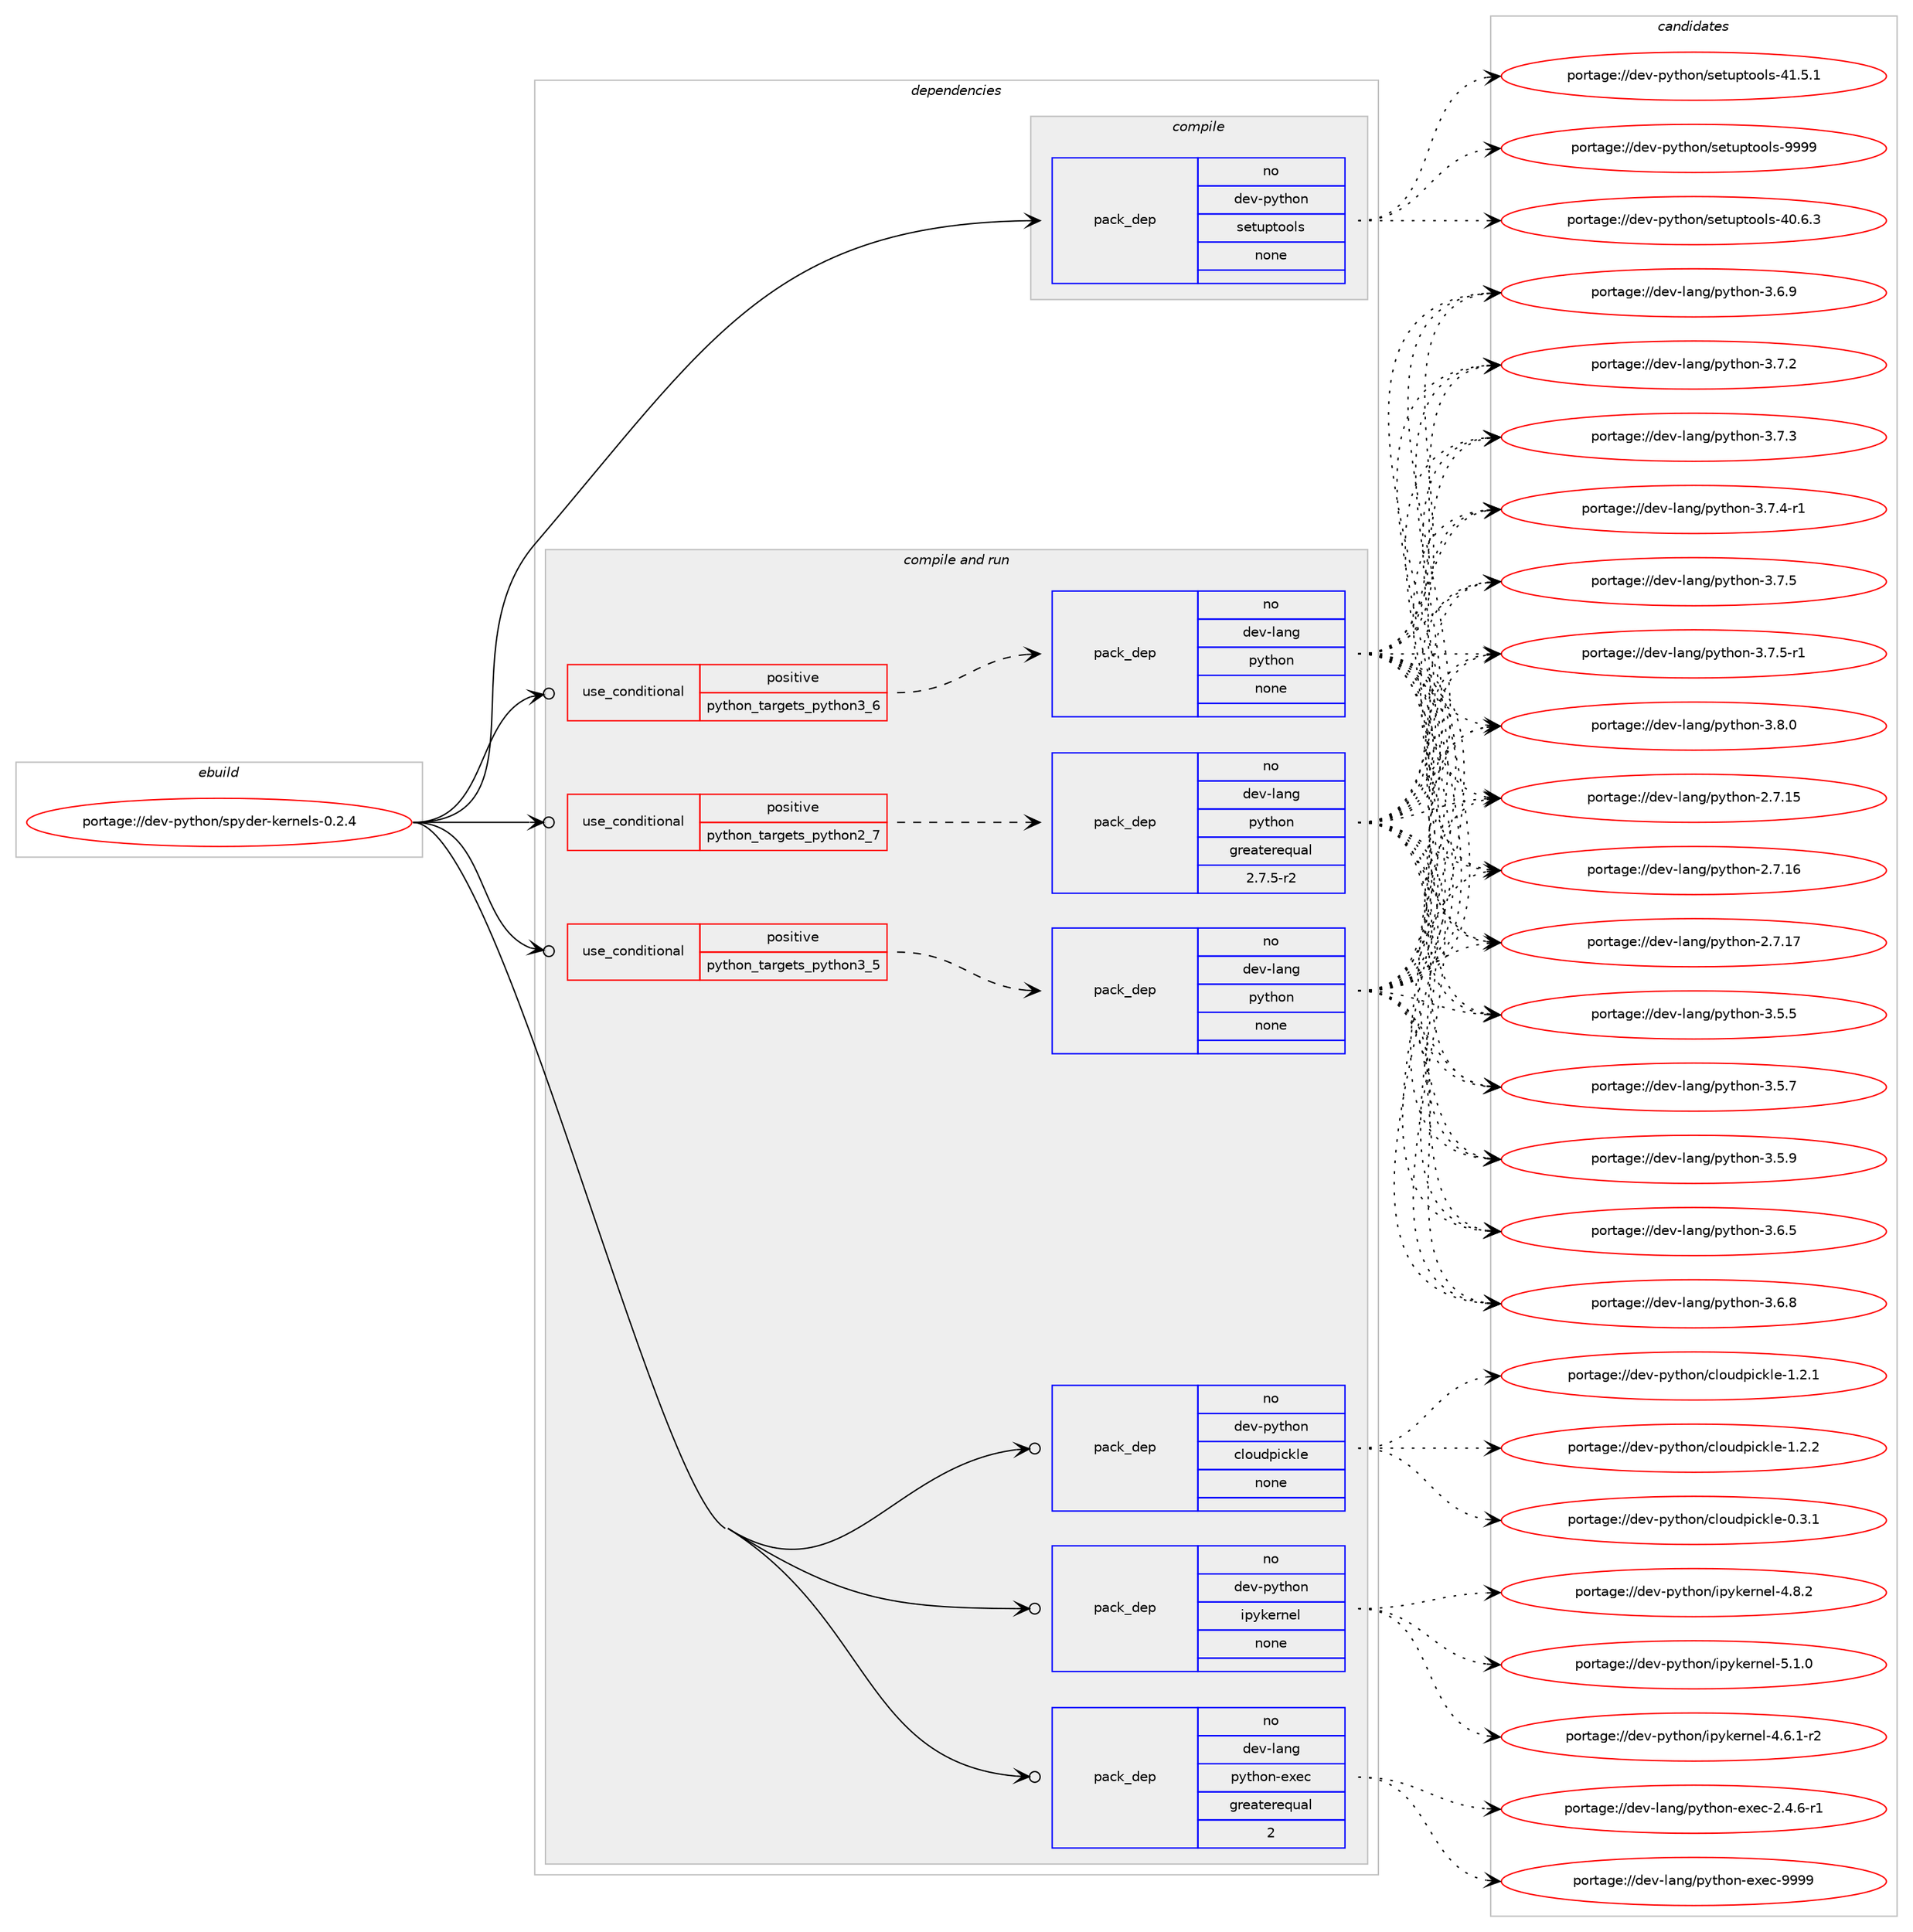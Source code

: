 digraph prolog {

# *************
# Graph options
# *************

newrank=true;
concentrate=true;
compound=true;
graph [rankdir=LR,fontname=Helvetica,fontsize=10,ranksep=1.5];#, ranksep=2.5, nodesep=0.2];
edge  [arrowhead=vee];
node  [fontname=Helvetica,fontsize=10];

# **********
# The ebuild
# **********

subgraph cluster_leftcol {
color=gray;
rank=same;
label=<<i>ebuild</i>>;
id [label="portage://dev-python/spyder-kernels-0.2.4", color=red, width=4, href="../dev-python/spyder-kernels-0.2.4.svg"];
}

# ****************
# The dependencies
# ****************

subgraph cluster_midcol {
color=gray;
label=<<i>dependencies</i>>;
subgraph cluster_compile {
fillcolor="#eeeeee";
style=filled;
label=<<i>compile</i>>;
subgraph pack131281 {
dependency173831 [label=<<TABLE BORDER="0" CELLBORDER="1" CELLSPACING="0" CELLPADDING="4" WIDTH="220"><TR><TD ROWSPAN="6" CELLPADDING="30">pack_dep</TD></TR><TR><TD WIDTH="110">no</TD></TR><TR><TD>dev-python</TD></TR><TR><TD>setuptools</TD></TR><TR><TD>none</TD></TR><TR><TD></TD></TR></TABLE>>, shape=none, color=blue];
}
id:e -> dependency173831:w [weight=20,style="solid",arrowhead="vee"];
}
subgraph cluster_compileandrun {
fillcolor="#eeeeee";
style=filled;
label=<<i>compile and run</i>>;
subgraph cond39147 {
dependency173832 [label=<<TABLE BORDER="0" CELLBORDER="1" CELLSPACING="0" CELLPADDING="4"><TR><TD ROWSPAN="3" CELLPADDING="10">use_conditional</TD></TR><TR><TD>positive</TD></TR><TR><TD>python_targets_python2_7</TD></TR></TABLE>>, shape=none, color=red];
subgraph pack131282 {
dependency173833 [label=<<TABLE BORDER="0" CELLBORDER="1" CELLSPACING="0" CELLPADDING="4" WIDTH="220"><TR><TD ROWSPAN="6" CELLPADDING="30">pack_dep</TD></TR><TR><TD WIDTH="110">no</TD></TR><TR><TD>dev-lang</TD></TR><TR><TD>python</TD></TR><TR><TD>greaterequal</TD></TR><TR><TD>2.7.5-r2</TD></TR></TABLE>>, shape=none, color=blue];
}
dependency173832:e -> dependency173833:w [weight=20,style="dashed",arrowhead="vee"];
}
id:e -> dependency173832:w [weight=20,style="solid",arrowhead="odotvee"];
subgraph cond39148 {
dependency173834 [label=<<TABLE BORDER="0" CELLBORDER="1" CELLSPACING="0" CELLPADDING="4"><TR><TD ROWSPAN="3" CELLPADDING="10">use_conditional</TD></TR><TR><TD>positive</TD></TR><TR><TD>python_targets_python3_5</TD></TR></TABLE>>, shape=none, color=red];
subgraph pack131283 {
dependency173835 [label=<<TABLE BORDER="0" CELLBORDER="1" CELLSPACING="0" CELLPADDING="4" WIDTH="220"><TR><TD ROWSPAN="6" CELLPADDING="30">pack_dep</TD></TR><TR><TD WIDTH="110">no</TD></TR><TR><TD>dev-lang</TD></TR><TR><TD>python</TD></TR><TR><TD>none</TD></TR><TR><TD></TD></TR></TABLE>>, shape=none, color=blue];
}
dependency173834:e -> dependency173835:w [weight=20,style="dashed",arrowhead="vee"];
}
id:e -> dependency173834:w [weight=20,style="solid",arrowhead="odotvee"];
subgraph cond39149 {
dependency173836 [label=<<TABLE BORDER="0" CELLBORDER="1" CELLSPACING="0" CELLPADDING="4"><TR><TD ROWSPAN="3" CELLPADDING="10">use_conditional</TD></TR><TR><TD>positive</TD></TR><TR><TD>python_targets_python3_6</TD></TR></TABLE>>, shape=none, color=red];
subgraph pack131284 {
dependency173837 [label=<<TABLE BORDER="0" CELLBORDER="1" CELLSPACING="0" CELLPADDING="4" WIDTH="220"><TR><TD ROWSPAN="6" CELLPADDING="30">pack_dep</TD></TR><TR><TD WIDTH="110">no</TD></TR><TR><TD>dev-lang</TD></TR><TR><TD>python</TD></TR><TR><TD>none</TD></TR><TR><TD></TD></TR></TABLE>>, shape=none, color=blue];
}
dependency173836:e -> dependency173837:w [weight=20,style="dashed",arrowhead="vee"];
}
id:e -> dependency173836:w [weight=20,style="solid",arrowhead="odotvee"];
subgraph pack131285 {
dependency173838 [label=<<TABLE BORDER="0" CELLBORDER="1" CELLSPACING="0" CELLPADDING="4" WIDTH="220"><TR><TD ROWSPAN="6" CELLPADDING="30">pack_dep</TD></TR><TR><TD WIDTH="110">no</TD></TR><TR><TD>dev-lang</TD></TR><TR><TD>python-exec</TD></TR><TR><TD>greaterequal</TD></TR><TR><TD>2</TD></TR></TABLE>>, shape=none, color=blue];
}
id:e -> dependency173838:w [weight=20,style="solid",arrowhead="odotvee"];
subgraph pack131286 {
dependency173839 [label=<<TABLE BORDER="0" CELLBORDER="1" CELLSPACING="0" CELLPADDING="4" WIDTH="220"><TR><TD ROWSPAN="6" CELLPADDING="30">pack_dep</TD></TR><TR><TD WIDTH="110">no</TD></TR><TR><TD>dev-python</TD></TR><TR><TD>cloudpickle</TD></TR><TR><TD>none</TD></TR><TR><TD></TD></TR></TABLE>>, shape=none, color=blue];
}
id:e -> dependency173839:w [weight=20,style="solid",arrowhead="odotvee"];
subgraph pack131287 {
dependency173840 [label=<<TABLE BORDER="0" CELLBORDER="1" CELLSPACING="0" CELLPADDING="4" WIDTH="220"><TR><TD ROWSPAN="6" CELLPADDING="30">pack_dep</TD></TR><TR><TD WIDTH="110">no</TD></TR><TR><TD>dev-python</TD></TR><TR><TD>ipykernel</TD></TR><TR><TD>none</TD></TR><TR><TD></TD></TR></TABLE>>, shape=none, color=blue];
}
id:e -> dependency173840:w [weight=20,style="solid",arrowhead="odotvee"];
}
subgraph cluster_run {
fillcolor="#eeeeee";
style=filled;
label=<<i>run</i>>;
}
}

# **************
# The candidates
# **************

subgraph cluster_choices {
rank=same;
color=gray;
label=<<i>candidates</i>>;

subgraph choice131281 {
color=black;
nodesep=1;
choiceportage100101118451121211161041111104711510111611711211611111110811545524846544651 [label="portage://dev-python/setuptools-40.6.3", color=red, width=4,href="../dev-python/setuptools-40.6.3.svg"];
choiceportage100101118451121211161041111104711510111611711211611111110811545524946534649 [label="portage://dev-python/setuptools-41.5.1", color=red, width=4,href="../dev-python/setuptools-41.5.1.svg"];
choiceportage10010111845112121116104111110471151011161171121161111111081154557575757 [label="portage://dev-python/setuptools-9999", color=red, width=4,href="../dev-python/setuptools-9999.svg"];
dependency173831:e -> choiceportage100101118451121211161041111104711510111611711211611111110811545524846544651:w [style=dotted,weight="100"];
dependency173831:e -> choiceportage100101118451121211161041111104711510111611711211611111110811545524946534649:w [style=dotted,weight="100"];
dependency173831:e -> choiceportage10010111845112121116104111110471151011161171121161111111081154557575757:w [style=dotted,weight="100"];
}
subgraph choice131282 {
color=black;
nodesep=1;
choiceportage10010111845108971101034711212111610411111045504655464953 [label="portage://dev-lang/python-2.7.15", color=red, width=4,href="../dev-lang/python-2.7.15.svg"];
choiceportage10010111845108971101034711212111610411111045504655464954 [label="portage://dev-lang/python-2.7.16", color=red, width=4,href="../dev-lang/python-2.7.16.svg"];
choiceportage10010111845108971101034711212111610411111045504655464955 [label="portage://dev-lang/python-2.7.17", color=red, width=4,href="../dev-lang/python-2.7.17.svg"];
choiceportage100101118451089711010347112121116104111110455146534653 [label="portage://dev-lang/python-3.5.5", color=red, width=4,href="../dev-lang/python-3.5.5.svg"];
choiceportage100101118451089711010347112121116104111110455146534655 [label="portage://dev-lang/python-3.5.7", color=red, width=4,href="../dev-lang/python-3.5.7.svg"];
choiceportage100101118451089711010347112121116104111110455146534657 [label="portage://dev-lang/python-3.5.9", color=red, width=4,href="../dev-lang/python-3.5.9.svg"];
choiceportage100101118451089711010347112121116104111110455146544653 [label="portage://dev-lang/python-3.6.5", color=red, width=4,href="../dev-lang/python-3.6.5.svg"];
choiceportage100101118451089711010347112121116104111110455146544656 [label="portage://dev-lang/python-3.6.8", color=red, width=4,href="../dev-lang/python-3.6.8.svg"];
choiceportage100101118451089711010347112121116104111110455146544657 [label="portage://dev-lang/python-3.6.9", color=red, width=4,href="../dev-lang/python-3.6.9.svg"];
choiceportage100101118451089711010347112121116104111110455146554650 [label="portage://dev-lang/python-3.7.2", color=red, width=4,href="../dev-lang/python-3.7.2.svg"];
choiceportage100101118451089711010347112121116104111110455146554651 [label="portage://dev-lang/python-3.7.3", color=red, width=4,href="../dev-lang/python-3.7.3.svg"];
choiceportage1001011184510897110103471121211161041111104551465546524511449 [label="portage://dev-lang/python-3.7.4-r1", color=red, width=4,href="../dev-lang/python-3.7.4-r1.svg"];
choiceportage100101118451089711010347112121116104111110455146554653 [label="portage://dev-lang/python-3.7.5", color=red, width=4,href="../dev-lang/python-3.7.5.svg"];
choiceportage1001011184510897110103471121211161041111104551465546534511449 [label="portage://dev-lang/python-3.7.5-r1", color=red, width=4,href="../dev-lang/python-3.7.5-r1.svg"];
choiceportage100101118451089711010347112121116104111110455146564648 [label="portage://dev-lang/python-3.8.0", color=red, width=4,href="../dev-lang/python-3.8.0.svg"];
dependency173833:e -> choiceportage10010111845108971101034711212111610411111045504655464953:w [style=dotted,weight="100"];
dependency173833:e -> choiceportage10010111845108971101034711212111610411111045504655464954:w [style=dotted,weight="100"];
dependency173833:e -> choiceportage10010111845108971101034711212111610411111045504655464955:w [style=dotted,weight="100"];
dependency173833:e -> choiceportage100101118451089711010347112121116104111110455146534653:w [style=dotted,weight="100"];
dependency173833:e -> choiceportage100101118451089711010347112121116104111110455146534655:w [style=dotted,weight="100"];
dependency173833:e -> choiceportage100101118451089711010347112121116104111110455146534657:w [style=dotted,weight="100"];
dependency173833:e -> choiceportage100101118451089711010347112121116104111110455146544653:w [style=dotted,weight="100"];
dependency173833:e -> choiceportage100101118451089711010347112121116104111110455146544656:w [style=dotted,weight="100"];
dependency173833:e -> choiceportage100101118451089711010347112121116104111110455146544657:w [style=dotted,weight="100"];
dependency173833:e -> choiceportage100101118451089711010347112121116104111110455146554650:w [style=dotted,weight="100"];
dependency173833:e -> choiceportage100101118451089711010347112121116104111110455146554651:w [style=dotted,weight="100"];
dependency173833:e -> choiceportage1001011184510897110103471121211161041111104551465546524511449:w [style=dotted,weight="100"];
dependency173833:e -> choiceportage100101118451089711010347112121116104111110455146554653:w [style=dotted,weight="100"];
dependency173833:e -> choiceportage1001011184510897110103471121211161041111104551465546534511449:w [style=dotted,weight="100"];
dependency173833:e -> choiceportage100101118451089711010347112121116104111110455146564648:w [style=dotted,weight="100"];
}
subgraph choice131283 {
color=black;
nodesep=1;
choiceportage10010111845108971101034711212111610411111045504655464953 [label="portage://dev-lang/python-2.7.15", color=red, width=4,href="../dev-lang/python-2.7.15.svg"];
choiceportage10010111845108971101034711212111610411111045504655464954 [label="portage://dev-lang/python-2.7.16", color=red, width=4,href="../dev-lang/python-2.7.16.svg"];
choiceportage10010111845108971101034711212111610411111045504655464955 [label="portage://dev-lang/python-2.7.17", color=red, width=4,href="../dev-lang/python-2.7.17.svg"];
choiceportage100101118451089711010347112121116104111110455146534653 [label="portage://dev-lang/python-3.5.5", color=red, width=4,href="../dev-lang/python-3.5.5.svg"];
choiceportage100101118451089711010347112121116104111110455146534655 [label="portage://dev-lang/python-3.5.7", color=red, width=4,href="../dev-lang/python-3.5.7.svg"];
choiceportage100101118451089711010347112121116104111110455146534657 [label="portage://dev-lang/python-3.5.9", color=red, width=4,href="../dev-lang/python-3.5.9.svg"];
choiceportage100101118451089711010347112121116104111110455146544653 [label="portage://dev-lang/python-3.6.5", color=red, width=4,href="../dev-lang/python-3.6.5.svg"];
choiceportage100101118451089711010347112121116104111110455146544656 [label="portage://dev-lang/python-3.6.8", color=red, width=4,href="../dev-lang/python-3.6.8.svg"];
choiceportage100101118451089711010347112121116104111110455146544657 [label="portage://dev-lang/python-3.6.9", color=red, width=4,href="../dev-lang/python-3.6.9.svg"];
choiceportage100101118451089711010347112121116104111110455146554650 [label="portage://dev-lang/python-3.7.2", color=red, width=4,href="../dev-lang/python-3.7.2.svg"];
choiceportage100101118451089711010347112121116104111110455146554651 [label="portage://dev-lang/python-3.7.3", color=red, width=4,href="../dev-lang/python-3.7.3.svg"];
choiceportage1001011184510897110103471121211161041111104551465546524511449 [label="portage://dev-lang/python-3.7.4-r1", color=red, width=4,href="../dev-lang/python-3.7.4-r1.svg"];
choiceportage100101118451089711010347112121116104111110455146554653 [label="portage://dev-lang/python-3.7.5", color=red, width=4,href="../dev-lang/python-3.7.5.svg"];
choiceportage1001011184510897110103471121211161041111104551465546534511449 [label="portage://dev-lang/python-3.7.5-r1", color=red, width=4,href="../dev-lang/python-3.7.5-r1.svg"];
choiceportage100101118451089711010347112121116104111110455146564648 [label="portage://dev-lang/python-3.8.0", color=red, width=4,href="../dev-lang/python-3.8.0.svg"];
dependency173835:e -> choiceportage10010111845108971101034711212111610411111045504655464953:w [style=dotted,weight="100"];
dependency173835:e -> choiceportage10010111845108971101034711212111610411111045504655464954:w [style=dotted,weight="100"];
dependency173835:e -> choiceportage10010111845108971101034711212111610411111045504655464955:w [style=dotted,weight="100"];
dependency173835:e -> choiceportage100101118451089711010347112121116104111110455146534653:w [style=dotted,weight="100"];
dependency173835:e -> choiceportage100101118451089711010347112121116104111110455146534655:w [style=dotted,weight="100"];
dependency173835:e -> choiceportage100101118451089711010347112121116104111110455146534657:w [style=dotted,weight="100"];
dependency173835:e -> choiceportage100101118451089711010347112121116104111110455146544653:w [style=dotted,weight="100"];
dependency173835:e -> choiceportage100101118451089711010347112121116104111110455146544656:w [style=dotted,weight="100"];
dependency173835:e -> choiceportage100101118451089711010347112121116104111110455146544657:w [style=dotted,weight="100"];
dependency173835:e -> choiceportage100101118451089711010347112121116104111110455146554650:w [style=dotted,weight="100"];
dependency173835:e -> choiceportage100101118451089711010347112121116104111110455146554651:w [style=dotted,weight="100"];
dependency173835:e -> choiceportage1001011184510897110103471121211161041111104551465546524511449:w [style=dotted,weight="100"];
dependency173835:e -> choiceportage100101118451089711010347112121116104111110455146554653:w [style=dotted,weight="100"];
dependency173835:e -> choiceportage1001011184510897110103471121211161041111104551465546534511449:w [style=dotted,weight="100"];
dependency173835:e -> choiceportage100101118451089711010347112121116104111110455146564648:w [style=dotted,weight="100"];
}
subgraph choice131284 {
color=black;
nodesep=1;
choiceportage10010111845108971101034711212111610411111045504655464953 [label="portage://dev-lang/python-2.7.15", color=red, width=4,href="../dev-lang/python-2.7.15.svg"];
choiceportage10010111845108971101034711212111610411111045504655464954 [label="portage://dev-lang/python-2.7.16", color=red, width=4,href="../dev-lang/python-2.7.16.svg"];
choiceportage10010111845108971101034711212111610411111045504655464955 [label="portage://dev-lang/python-2.7.17", color=red, width=4,href="../dev-lang/python-2.7.17.svg"];
choiceportage100101118451089711010347112121116104111110455146534653 [label="portage://dev-lang/python-3.5.5", color=red, width=4,href="../dev-lang/python-3.5.5.svg"];
choiceportage100101118451089711010347112121116104111110455146534655 [label="portage://dev-lang/python-3.5.7", color=red, width=4,href="../dev-lang/python-3.5.7.svg"];
choiceportage100101118451089711010347112121116104111110455146534657 [label="portage://dev-lang/python-3.5.9", color=red, width=4,href="../dev-lang/python-3.5.9.svg"];
choiceportage100101118451089711010347112121116104111110455146544653 [label="portage://dev-lang/python-3.6.5", color=red, width=4,href="../dev-lang/python-3.6.5.svg"];
choiceportage100101118451089711010347112121116104111110455146544656 [label="portage://dev-lang/python-3.6.8", color=red, width=4,href="../dev-lang/python-3.6.8.svg"];
choiceportage100101118451089711010347112121116104111110455146544657 [label="portage://dev-lang/python-3.6.9", color=red, width=4,href="../dev-lang/python-3.6.9.svg"];
choiceportage100101118451089711010347112121116104111110455146554650 [label="portage://dev-lang/python-3.7.2", color=red, width=4,href="../dev-lang/python-3.7.2.svg"];
choiceportage100101118451089711010347112121116104111110455146554651 [label="portage://dev-lang/python-3.7.3", color=red, width=4,href="../dev-lang/python-3.7.3.svg"];
choiceportage1001011184510897110103471121211161041111104551465546524511449 [label="portage://dev-lang/python-3.7.4-r1", color=red, width=4,href="../dev-lang/python-3.7.4-r1.svg"];
choiceportage100101118451089711010347112121116104111110455146554653 [label="portage://dev-lang/python-3.7.5", color=red, width=4,href="../dev-lang/python-3.7.5.svg"];
choiceportage1001011184510897110103471121211161041111104551465546534511449 [label="portage://dev-lang/python-3.7.5-r1", color=red, width=4,href="../dev-lang/python-3.7.5-r1.svg"];
choiceportage100101118451089711010347112121116104111110455146564648 [label="portage://dev-lang/python-3.8.0", color=red, width=4,href="../dev-lang/python-3.8.0.svg"];
dependency173837:e -> choiceportage10010111845108971101034711212111610411111045504655464953:w [style=dotted,weight="100"];
dependency173837:e -> choiceportage10010111845108971101034711212111610411111045504655464954:w [style=dotted,weight="100"];
dependency173837:e -> choiceportage10010111845108971101034711212111610411111045504655464955:w [style=dotted,weight="100"];
dependency173837:e -> choiceportage100101118451089711010347112121116104111110455146534653:w [style=dotted,weight="100"];
dependency173837:e -> choiceportage100101118451089711010347112121116104111110455146534655:w [style=dotted,weight="100"];
dependency173837:e -> choiceportage100101118451089711010347112121116104111110455146534657:w [style=dotted,weight="100"];
dependency173837:e -> choiceportage100101118451089711010347112121116104111110455146544653:w [style=dotted,weight="100"];
dependency173837:e -> choiceportage100101118451089711010347112121116104111110455146544656:w [style=dotted,weight="100"];
dependency173837:e -> choiceportage100101118451089711010347112121116104111110455146544657:w [style=dotted,weight="100"];
dependency173837:e -> choiceportage100101118451089711010347112121116104111110455146554650:w [style=dotted,weight="100"];
dependency173837:e -> choiceportage100101118451089711010347112121116104111110455146554651:w [style=dotted,weight="100"];
dependency173837:e -> choiceportage1001011184510897110103471121211161041111104551465546524511449:w [style=dotted,weight="100"];
dependency173837:e -> choiceportage100101118451089711010347112121116104111110455146554653:w [style=dotted,weight="100"];
dependency173837:e -> choiceportage1001011184510897110103471121211161041111104551465546534511449:w [style=dotted,weight="100"];
dependency173837:e -> choiceportage100101118451089711010347112121116104111110455146564648:w [style=dotted,weight="100"];
}
subgraph choice131285 {
color=black;
nodesep=1;
choiceportage10010111845108971101034711212111610411111045101120101994550465246544511449 [label="portage://dev-lang/python-exec-2.4.6-r1", color=red, width=4,href="../dev-lang/python-exec-2.4.6-r1.svg"];
choiceportage10010111845108971101034711212111610411111045101120101994557575757 [label="portage://dev-lang/python-exec-9999", color=red, width=4,href="../dev-lang/python-exec-9999.svg"];
dependency173838:e -> choiceportage10010111845108971101034711212111610411111045101120101994550465246544511449:w [style=dotted,weight="100"];
dependency173838:e -> choiceportage10010111845108971101034711212111610411111045101120101994557575757:w [style=dotted,weight="100"];
}
subgraph choice131286 {
color=black;
nodesep=1;
choiceportage10010111845112121116104111110479910811111710011210599107108101454846514649 [label="portage://dev-python/cloudpickle-0.3.1", color=red, width=4,href="../dev-python/cloudpickle-0.3.1.svg"];
choiceportage10010111845112121116104111110479910811111710011210599107108101454946504649 [label="portage://dev-python/cloudpickle-1.2.1", color=red, width=4,href="../dev-python/cloudpickle-1.2.1.svg"];
choiceportage10010111845112121116104111110479910811111710011210599107108101454946504650 [label="portage://dev-python/cloudpickle-1.2.2", color=red, width=4,href="../dev-python/cloudpickle-1.2.2.svg"];
dependency173839:e -> choiceportage10010111845112121116104111110479910811111710011210599107108101454846514649:w [style=dotted,weight="100"];
dependency173839:e -> choiceportage10010111845112121116104111110479910811111710011210599107108101454946504649:w [style=dotted,weight="100"];
dependency173839:e -> choiceportage10010111845112121116104111110479910811111710011210599107108101454946504650:w [style=dotted,weight="100"];
}
subgraph choice131287 {
color=black;
nodesep=1;
choiceportage10010111845112121116104111110471051121211071011141101011084552465446494511450 [label="portage://dev-python/ipykernel-4.6.1-r2", color=red, width=4,href="../dev-python/ipykernel-4.6.1-r2.svg"];
choiceportage1001011184511212111610411111047105112121107101114110101108455246564650 [label="portage://dev-python/ipykernel-4.8.2", color=red, width=4,href="../dev-python/ipykernel-4.8.2.svg"];
choiceportage1001011184511212111610411111047105112121107101114110101108455346494648 [label="portage://dev-python/ipykernel-5.1.0", color=red, width=4,href="../dev-python/ipykernel-5.1.0.svg"];
dependency173840:e -> choiceportage10010111845112121116104111110471051121211071011141101011084552465446494511450:w [style=dotted,weight="100"];
dependency173840:e -> choiceportage1001011184511212111610411111047105112121107101114110101108455246564650:w [style=dotted,weight="100"];
dependency173840:e -> choiceportage1001011184511212111610411111047105112121107101114110101108455346494648:w [style=dotted,weight="100"];
}
}

}
